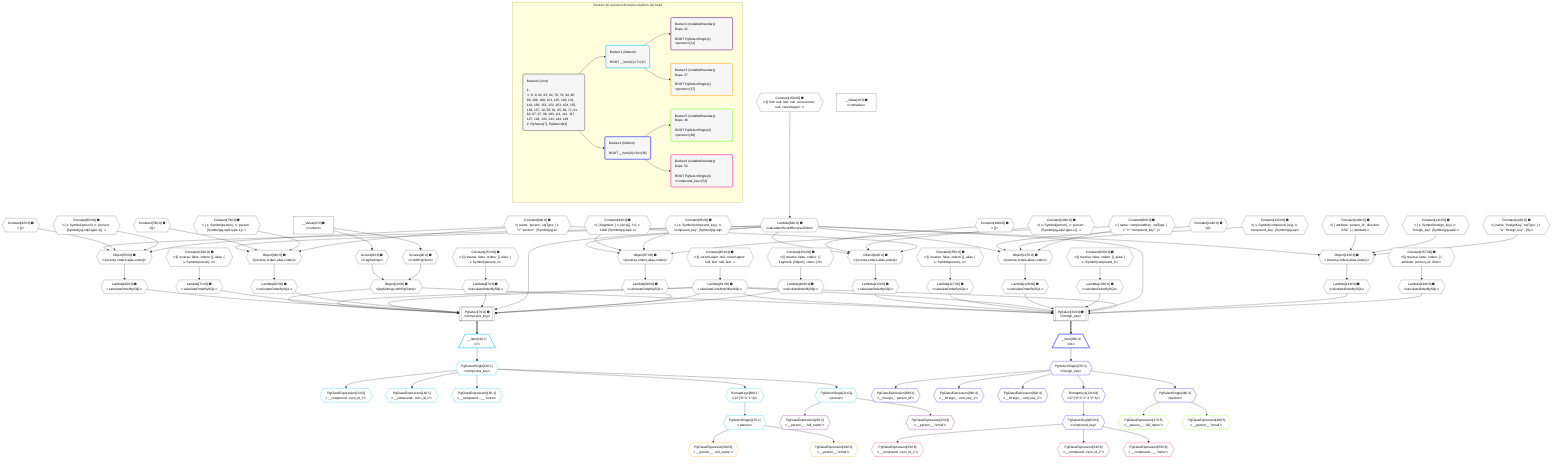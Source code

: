 %%{init: {'themeVariables': { 'fontSize': '12px'}}}%%
graph TD
    classDef path fill:#eee,stroke:#000,color:#000
    classDef plan fill:#fff,stroke-width:1px,color:#000
    classDef itemplan fill:#fff,stroke-width:2px,color:#000
    classDef unbatchedplan fill:#dff,stroke-width:1px,color:#000
    classDef sideeffectplan fill:#fcc,stroke-width:2px,color:#000
    classDef bucket fill:#f6f6f6,color:#000,stroke-width:2px,text-align:left


    %% plan dependencies
    PgSelect7[["PgSelect[7∈0] ➊<br />ᐸcompound_keyᐳ"]]:::plan
    Object10{{"Object[10∈0] ➊<br />ᐸ{pgSettings,withPgClient}ᐳ"}}:::plan
    Lambda61{{"Lambda[61∈0] ➊<br />ᐸcalculateLimitAndOffsetSQLᐳ"}}:::plan
    Lambda66{{"Lambda[66∈0] ➊<br />ᐸcalculateOrderBySQLᐳ"}}:::plan
    Lambda71{{"Lambda[71∈0] ➊<br />ᐸcalculateOrderBySQLᐳ"}}:::plan
    Lambda82{{"Lambda[82∈0] ➊<br />ᐸcalculateOrderBySQLᐳ"}}:::plan
    Lambda87{{"Lambda[87∈0] ➊<br />ᐸcalculateOrderBySQLᐳ"}}:::plan
    Lambda58{{"Lambda[58∈0] ➊<br />ᐸcalculateShouldReverseOrderᐳ"}}:::plan
    Lambda98{{"Lambda[98∈0] ➊<br />ᐸcalculateOrderBySQLᐳ"}}:::plan
    Lambda103{{"Lambda[103∈0] ➊<br />ᐸcalculateOrderBySQLᐳ"}}:::plan
    Object10 & Lambda61 & Lambda66 & Lambda71 & Lambda61 & Lambda82 & Lambda87 & Lambda58 & Lambda61 & Lambda98 & Lambda103 --> PgSelect7
    PgSelect34[["PgSelect[34∈0] ➊<br />ᐸforeign_keyᐳ"]]:::plan
    Lambda112{{"Lambda[112∈0] ➊<br />ᐸcalculateOrderBySQLᐳ"}}:::plan
    Lambda117{{"Lambda[117∈0] ➊<br />ᐸcalculateOrderBySQLᐳ"}}:::plan
    Lambda128{{"Lambda[128∈0] ➊<br />ᐸcalculateOrderBySQLᐳ"}}:::plan
    Lambda133{{"Lambda[133∈0] ➊<br />ᐸcalculateOrderBySQLᐳ"}}:::plan
    Lambda144{{"Lambda[144∈0] ➊<br />ᐸcalculateOrderBySQLᐳ"}}:::plan
    Lambda149{{"Lambda[149∈0] ➊<br />ᐸcalculateOrderBySQLᐳ"}}:::plan
    Object10 & Lambda61 & Lambda112 & Lambda117 & Lambda61 & Lambda128 & Lambda133 & Lambda58 & Lambda61 & Lambda144 & Lambda149 --> PgSelect34
    Object65{{"Object[65∈0] ➊<br />ᐸ{reverse,orders,alias,codec}ᐳ"}}:::plan
    Constant62{{"Constant[62∈0] ➊<br />ᐸ[]ᐳ"}}:::plan
    Constant63{{"Constant[63∈0] ➊<br />ᐸ{ s: Symbol(person), n: 'person', [Symbol(pg-sql2-type-1)]: ᐳ"}}:::plan
    Constant64{{"Constant[64∈0] ➊<br />ᐸ{ name: 'person', sqlType: { t: '”c”.”person”', [Symbol(pg-sᐳ"}}:::plan
    Lambda58 & Constant62 & Constant63 & Constant64 --> Object65
    Object81{{"Object[81∈0] ➊<br />ᐸ{reverse,orders,alias,codec}ᐳ"}}:::plan
    Constant78{{"Constant[78∈0] ➊<br />ᐸ[]ᐳ"}}:::plan
    Constant79{{"Constant[79∈0] ➊<br />ᐸ{ s: Symbol(person), n: 'person', [Symbol(pg-sql2-type-1)]: ᐳ"}}:::plan
    Lambda58 & Constant78 & Constant79 & Constant64 --> Object81
    Object97{{"Object[97∈0] ➊<br />ᐸ{reverse,orders,alias,codec}ᐳ"}}:::plan
    Constant94{{"Constant[94∈0] ➊<br />ᐸ[ { fragment: { n: [Array], f: 0, c: 1168, [Symbol(pg-sql2-tᐳ"}}:::plan
    Constant95{{"Constant[95∈0] ➊<br />ᐸ{ s: Symbol(compound_key), n: 'compound_key', [Symbol(pg-sqlᐳ"}}:::plan
    Constant96{{"Constant[96∈0] ➊<br />ᐸ{ name: 'compoundKey', sqlType: { t: '”c”.”compound_key”', [ᐳ"}}:::plan
    Lambda58 & Constant94 & Constant95 & Constant96 --> Object97
    Object111{{"Object[111∈0] ➊<br />ᐸ{reverse,orders,alias,codec}ᐳ"}}:::plan
    Constant108{{"Constant[108∈0] ➊<br />ᐸ[]ᐳ"}}:::plan
    Constant109{{"Constant[109∈0] ➊<br />ᐸ{ s: Symbol(person), n: 'person', [Symbol(pg-sql2-type-1)]: ᐳ"}}:::plan
    Lambda58 & Constant108 & Constant109 & Constant64 --> Object111
    Object127{{"Object[127∈0] ➊<br />ᐸ{reverse,orders,alias,codec}ᐳ"}}:::plan
    Constant124{{"Constant[124∈0] ➊<br />ᐸ[]ᐳ"}}:::plan
    Constant125{{"Constant[125∈0] ➊<br />ᐸ{ s: Symbol(compound_key), n: 'compound_key', [Symbol(pg-sqlᐳ"}}:::plan
    Lambda58 & Constant124 & Constant125 & Constant96 --> Object127
    Object143{{"Object[143∈0] ➊<br />ᐸ{reverse,orders,alias,codec}ᐳ"}}:::plan
    Constant140{{"Constant[140∈0] ➊<br />ᐸ[ { attribute: 'person_id', direction: 'ASC' }, { attribute:ᐳ"}}:::plan
    Constant141{{"Constant[141∈0] ➊<br />ᐸ{ s: Symbol(foreign_key), n: 'foreign_key', [Symbol(pg-sql2-ᐳ"}}:::plan
    Constant142{{"Constant[142∈0] ➊<br />ᐸ{ name: 'foreignKey', sqlType: { t: '”a”.”foreign_key”', [Syᐳ"}}:::plan
    Lambda58 & Constant140 & Constant141 & Constant142 --> Object143
    Access8{{"Access[8∈0] ➊<br />ᐸ2.pgSettingsᐳ"}}:::plan
    Access9{{"Access[9∈0] ➊<br />ᐸ2.withPgClientᐳ"}}:::plan
    Access8 & Access9 --> Object10
    __Value2["__Value[2∈0] ➊<br />ᐸcontextᐳ"]:::plan
    __Value2 --> Access8
    __Value2 --> Access9
    Constant150{{"Constant[150∈0] ➊<br />ᐸ§{ first: null, last: null, cursorLower: null, cursorUpper: ᐳ"}}:::plan
    Constant150 --> Lambda58
    Constant151{{"Constant[151∈0] ➊<br />ᐸ§{ cursorLower: null, cursorUpper: null, first: null, last: ᐳ"}}:::plan
    Constant151 --> Lambda61
    Object65 --> Lambda66
    Constant152{{"Constant[152∈0] ➊<br />ᐸ§{ reverse: false, orders: [], alias: { s: Symbol(person), nᐳ"}}:::plan
    Constant152 --> Lambda71
    Object81 --> Lambda82
    Constant153{{"Constant[153∈0] ➊<br />ᐸ§{ reverse: false, orders: [], alias: { s: Symbol(person), nᐳ"}}:::plan
    Constant153 --> Lambda87
    Object97 --> Lambda98
    Constant154{{"Constant[154∈0] ➊<br />ᐸ§{ reverse: false, orders: [ { fragment: [Object], codec: [Oᐳ"}}:::plan
    Constant154 --> Lambda103
    Object111 --> Lambda112
    Constant155{{"Constant[155∈0] ➊<br />ᐸ§{ reverse: false, orders: [], alias: { s: Symbol(person), nᐳ"}}:::plan
    Constant155 --> Lambda117
    Object127 --> Lambda128
    Constant156{{"Constant[156∈0] ➊<br />ᐸ§{ reverse: false, orders: [], alias: { s: Symbol(compound_kᐳ"}}:::plan
    Constant156 --> Lambda133
    Object143 --> Lambda144
    Constant157{{"Constant[157∈0] ➊<br />ᐸ§{ reverse: false, orders: [ { attribute: 'person_id', direcᐳ"}}:::plan
    Constant157 --> Lambda149
    __Value4["__Value[4∈0] ➊<br />ᐸrootValueᐳ"]:::plan
    __Item11[/"__Item[11∈1]<br />ᐸ7ᐳ"\]:::itemplan
    PgSelect7 ==> __Item11
    PgSelectSingle12{{"PgSelectSingle[12∈1]<br />ᐸcompound_keyᐳ"}}:::plan
    __Item11 --> PgSelectSingle12
    PgClassExpression13{{"PgClassExpression[13∈1]<br />ᐸ__compound...rson_id_1”ᐳ"}}:::plan
    PgSelectSingle12 --> PgClassExpression13
    PgClassExpression14{{"PgClassExpression[14∈1]<br />ᐸ__compound...rson_id_2”ᐳ"}}:::plan
    PgSelectSingle12 --> PgClassExpression14
    PgClassExpression15{{"PgClassExpression[15∈1]<br />ᐸ__compound...__.”extra”ᐳ"}}:::plan
    PgSelectSingle12 --> PgClassExpression15
    PgSelectSingle21{{"PgSelectSingle[21∈1]<br />ᐸpersonᐳ"}}:::plan
    PgSelectSingle12 --> PgSelectSingle21
    PgSelectSingle27{{"PgSelectSingle[27∈1]<br />ᐸpersonᐳ"}}:::plan
    RemapKeys88{{"RemapKeys[88∈1]<br />ᐸ12:{”0”:3,”1”:4}ᐳ"}}:::plan
    RemapKeys88 --> PgSelectSingle27
    PgSelectSingle12 --> RemapKeys88
    PgClassExpression22{{"PgClassExpression[22∈2]<br />ᐸ__person__...full_name”ᐳ"}}:::plan
    PgSelectSingle21 --> PgClassExpression22
    PgClassExpression23{{"PgClassExpression[23∈2]<br />ᐸ__person__.”email”ᐳ"}}:::plan
    PgSelectSingle21 --> PgClassExpression23
    PgClassExpression28{{"PgClassExpression[28∈3]<br />ᐸ__person__...full_name”ᐳ"}}:::plan
    PgSelectSingle27 --> PgClassExpression28
    PgClassExpression29{{"PgClassExpression[29∈3]<br />ᐸ__person__.”email”ᐳ"}}:::plan
    PgSelectSingle27 --> PgClassExpression29
    __Item36[/"__Item[36∈4]<br />ᐸ34ᐳ"\]:::itemplan
    PgSelect34 ==> __Item36
    PgSelectSingle37{{"PgSelectSingle[37∈4]<br />ᐸforeign_keyᐳ"}}:::plan
    __Item36 --> PgSelectSingle37
    PgClassExpression38{{"PgClassExpression[38∈4]<br />ᐸ__foreign_...person_id”ᐳ"}}:::plan
    PgSelectSingle37 --> PgClassExpression38
    PgClassExpression39{{"PgClassExpression[39∈4]<br />ᐸ__foreign_...und_key_1”ᐳ"}}:::plan
    PgSelectSingle37 --> PgClassExpression39
    PgClassExpression40{{"PgClassExpression[40∈4]<br />ᐸ__foreign_...und_key_2”ᐳ"}}:::plan
    PgSelectSingle37 --> PgClassExpression40
    PgSelectSingle46{{"PgSelectSingle[46∈4]<br />ᐸpersonᐳ"}}:::plan
    PgSelectSingle37 --> PgSelectSingle46
    PgSelectSingle52{{"PgSelectSingle[52∈4]<br />ᐸcompound_keyᐳ"}}:::plan
    RemapKeys134{{"RemapKeys[134∈4]<br />ᐸ37:{”0”:3,”1”:4,”2”:5}ᐳ"}}:::plan
    RemapKeys134 --> PgSelectSingle52
    PgSelectSingle37 --> RemapKeys134
    PgClassExpression47{{"PgClassExpression[47∈5]<br />ᐸ__person__...full_name”ᐳ"}}:::plan
    PgSelectSingle46 --> PgClassExpression47
    PgClassExpression48{{"PgClassExpression[48∈5]<br />ᐸ__person__.”email”ᐳ"}}:::plan
    PgSelectSingle46 --> PgClassExpression48
    PgClassExpression53{{"PgClassExpression[53∈6]<br />ᐸ__compound...rson_id_1”ᐳ"}}:::plan
    PgSelectSingle52 --> PgClassExpression53
    PgClassExpression54{{"PgClassExpression[54∈6]<br />ᐸ__compound...rson_id_2”ᐳ"}}:::plan
    PgSelectSingle52 --> PgClassExpression54
    PgClassExpression55{{"PgClassExpression[55∈6]<br />ᐸ__compound...__.”extra”ᐳ"}}:::plan
    PgSelectSingle52 --> PgClassExpression55

    %% define steps

    subgraph "Buckets for queries/v4/simple-relations-tail-head"
    Bucket0("Bucket 0 (root)<br /><br />1: <br />ᐳ: 8, 9, 62, 63, 64, 78, 79, 94, 95, 96, 108, 109, 124, 125, 140, 141, 142, 150, 151, 152, 153, 154, 155, 156, 157, 10, 58, 61, 65, 66, 71, 81, 82, 87, 97, 98, 103, 111, 112, 117, 127, 128, 133, 143, 144, 149<br />2: PgSelect[7], PgSelect[34]"):::bucket
    classDef bucket0 stroke:#696969
    class Bucket0,__Value2,__Value4,PgSelect7,Access8,Access9,Object10,PgSelect34,Lambda58,Lambda61,Constant62,Constant63,Constant64,Object65,Lambda66,Lambda71,Constant78,Constant79,Object81,Lambda82,Lambda87,Constant94,Constant95,Constant96,Object97,Lambda98,Lambda103,Constant108,Constant109,Object111,Lambda112,Lambda117,Constant124,Constant125,Object127,Lambda128,Lambda133,Constant140,Constant141,Constant142,Object143,Lambda144,Lambda149,Constant150,Constant151,Constant152,Constant153,Constant154,Constant155,Constant156,Constant157 bucket0
    Bucket1("Bucket 1 (listItem)<br /><br />ROOT __Item{1}ᐸ7ᐳ[11]"):::bucket
    classDef bucket1 stroke:#00bfff
    class Bucket1,__Item11,PgSelectSingle12,PgClassExpression13,PgClassExpression14,PgClassExpression15,PgSelectSingle21,PgSelectSingle27,RemapKeys88 bucket1
    Bucket2("Bucket 2 (nullableBoundary)<br />Deps: 21<br /><br />ROOT PgSelectSingle{1}ᐸpersonᐳ[21]"):::bucket
    classDef bucket2 stroke:#7f007f
    class Bucket2,PgClassExpression22,PgClassExpression23 bucket2
    Bucket3("Bucket 3 (nullableBoundary)<br />Deps: 27<br /><br />ROOT PgSelectSingle{1}ᐸpersonᐳ[27]"):::bucket
    classDef bucket3 stroke:#ffa500
    class Bucket3,PgClassExpression28,PgClassExpression29 bucket3
    Bucket4("Bucket 4 (listItem)<br /><br />ROOT __Item{4}ᐸ34ᐳ[36]"):::bucket
    classDef bucket4 stroke:#0000ff
    class Bucket4,__Item36,PgSelectSingle37,PgClassExpression38,PgClassExpression39,PgClassExpression40,PgSelectSingle46,PgSelectSingle52,RemapKeys134 bucket4
    Bucket5("Bucket 5 (nullableBoundary)<br />Deps: 46<br /><br />ROOT PgSelectSingle{4}ᐸpersonᐳ[46]"):::bucket
    classDef bucket5 stroke:#7fff00
    class Bucket5,PgClassExpression47,PgClassExpression48 bucket5
    Bucket6("Bucket 6 (nullableBoundary)<br />Deps: 52<br /><br />ROOT PgSelectSingle{4}ᐸcompound_keyᐳ[52]"):::bucket
    classDef bucket6 stroke:#ff1493
    class Bucket6,PgClassExpression53,PgClassExpression54,PgClassExpression55 bucket6
    Bucket0 --> Bucket1 & Bucket4
    Bucket1 --> Bucket2 & Bucket3
    Bucket4 --> Bucket5 & Bucket6
    end